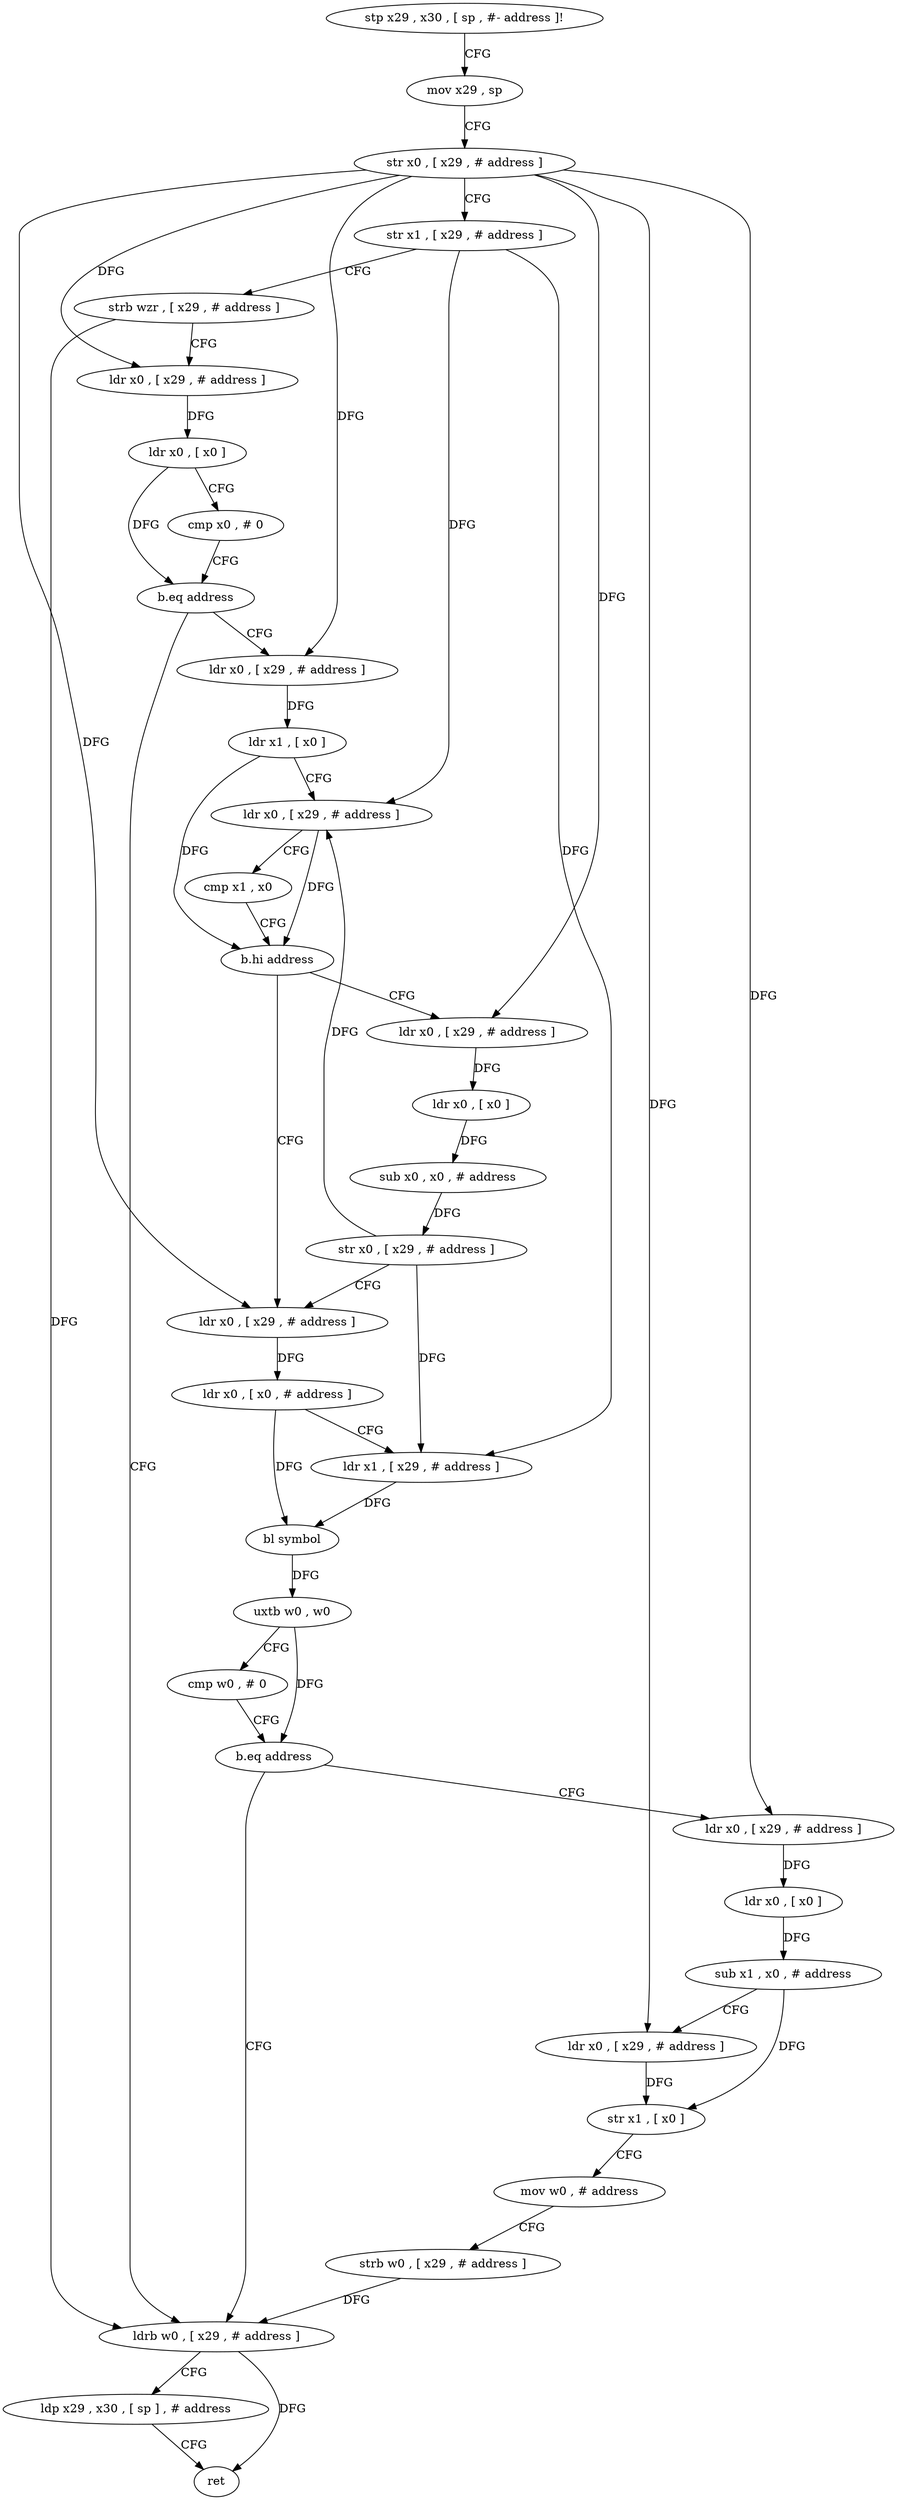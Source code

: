 digraph "func" {
"110264" [label = "stp x29 , x30 , [ sp , #- address ]!" ]
"110268" [label = "mov x29 , sp" ]
"110272" [label = "str x0 , [ x29 , # address ]" ]
"110276" [label = "str x1 , [ x29 , # address ]" ]
"110280" [label = "strb wzr , [ x29 , # address ]" ]
"110284" [label = "ldr x0 , [ x29 , # address ]" ]
"110288" [label = "ldr x0 , [ x0 ]" ]
"110292" [label = "cmp x0 , # 0" ]
"110296" [label = "b.eq address" ]
"110392" [label = "ldrb w0 , [ x29 , # address ]" ]
"110300" [label = "ldr x0 , [ x29 , # address ]" ]
"110396" [label = "ldp x29 , x30 , [ sp ] , # address" ]
"110400" [label = "ret" ]
"110304" [label = "ldr x1 , [ x0 ]" ]
"110308" [label = "ldr x0 , [ x29 , # address ]" ]
"110312" [label = "cmp x1 , x0" ]
"110316" [label = "b.hi address" ]
"110336" [label = "ldr x0 , [ x29 , # address ]" ]
"110320" [label = "ldr x0 , [ x29 , # address ]" ]
"110340" [label = "ldr x0 , [ x0 , # address ]" ]
"110344" [label = "ldr x1 , [ x29 , # address ]" ]
"110348" [label = "bl symbol" ]
"110352" [label = "uxtb w0 , w0" ]
"110356" [label = "cmp w0 , # 0" ]
"110360" [label = "b.eq address" ]
"110364" [label = "ldr x0 , [ x29 , # address ]" ]
"110324" [label = "ldr x0 , [ x0 ]" ]
"110328" [label = "sub x0 , x0 , # address" ]
"110332" [label = "str x0 , [ x29 , # address ]" ]
"110368" [label = "ldr x0 , [ x0 ]" ]
"110372" [label = "sub x1 , x0 , # address" ]
"110376" [label = "ldr x0 , [ x29 , # address ]" ]
"110380" [label = "str x1 , [ x0 ]" ]
"110384" [label = "mov w0 , # address" ]
"110388" [label = "strb w0 , [ x29 , # address ]" ]
"110264" -> "110268" [ label = "CFG" ]
"110268" -> "110272" [ label = "CFG" ]
"110272" -> "110276" [ label = "CFG" ]
"110272" -> "110284" [ label = "DFG" ]
"110272" -> "110300" [ label = "DFG" ]
"110272" -> "110336" [ label = "DFG" ]
"110272" -> "110320" [ label = "DFG" ]
"110272" -> "110364" [ label = "DFG" ]
"110272" -> "110376" [ label = "DFG" ]
"110276" -> "110280" [ label = "CFG" ]
"110276" -> "110308" [ label = "DFG" ]
"110276" -> "110344" [ label = "DFG" ]
"110280" -> "110284" [ label = "CFG" ]
"110280" -> "110392" [ label = "DFG" ]
"110284" -> "110288" [ label = "DFG" ]
"110288" -> "110292" [ label = "CFG" ]
"110288" -> "110296" [ label = "DFG" ]
"110292" -> "110296" [ label = "CFG" ]
"110296" -> "110392" [ label = "CFG" ]
"110296" -> "110300" [ label = "CFG" ]
"110392" -> "110396" [ label = "CFG" ]
"110392" -> "110400" [ label = "DFG" ]
"110300" -> "110304" [ label = "DFG" ]
"110396" -> "110400" [ label = "CFG" ]
"110304" -> "110308" [ label = "CFG" ]
"110304" -> "110316" [ label = "DFG" ]
"110308" -> "110312" [ label = "CFG" ]
"110308" -> "110316" [ label = "DFG" ]
"110312" -> "110316" [ label = "CFG" ]
"110316" -> "110336" [ label = "CFG" ]
"110316" -> "110320" [ label = "CFG" ]
"110336" -> "110340" [ label = "DFG" ]
"110320" -> "110324" [ label = "DFG" ]
"110340" -> "110344" [ label = "CFG" ]
"110340" -> "110348" [ label = "DFG" ]
"110344" -> "110348" [ label = "DFG" ]
"110348" -> "110352" [ label = "DFG" ]
"110352" -> "110356" [ label = "CFG" ]
"110352" -> "110360" [ label = "DFG" ]
"110356" -> "110360" [ label = "CFG" ]
"110360" -> "110392" [ label = "CFG" ]
"110360" -> "110364" [ label = "CFG" ]
"110364" -> "110368" [ label = "DFG" ]
"110324" -> "110328" [ label = "DFG" ]
"110328" -> "110332" [ label = "DFG" ]
"110332" -> "110336" [ label = "CFG" ]
"110332" -> "110308" [ label = "DFG" ]
"110332" -> "110344" [ label = "DFG" ]
"110368" -> "110372" [ label = "DFG" ]
"110372" -> "110376" [ label = "CFG" ]
"110372" -> "110380" [ label = "DFG" ]
"110376" -> "110380" [ label = "DFG" ]
"110380" -> "110384" [ label = "CFG" ]
"110384" -> "110388" [ label = "CFG" ]
"110388" -> "110392" [ label = "DFG" ]
}
